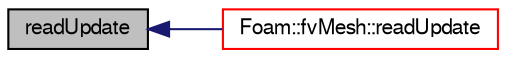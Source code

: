 digraph "readUpdate"
{
  bgcolor="transparent";
  edge [fontname="FreeSans",fontsize="10",labelfontname="FreeSans",labelfontsize="10"];
  node [fontname="FreeSans",fontsize="10",shape=record];
  rankdir="LR";
  Node6 [label="readUpdate",height=0.2,width=0.4,color="black", fillcolor="grey75", style="filled", fontcolor="black"];
  Node6 -> Node7 [dir="back",color="midnightblue",fontsize="10",style="solid",fontname="FreeSans"];
  Node7 [label="Foam::fvMesh::readUpdate",height=0.2,width=0.4,color="red",URL="$a22766.html#a9d298b9dbcdbe96c85e7ea556233a8c2",tooltip="Update the mesh based on the mesh files saved in time. "];
}
